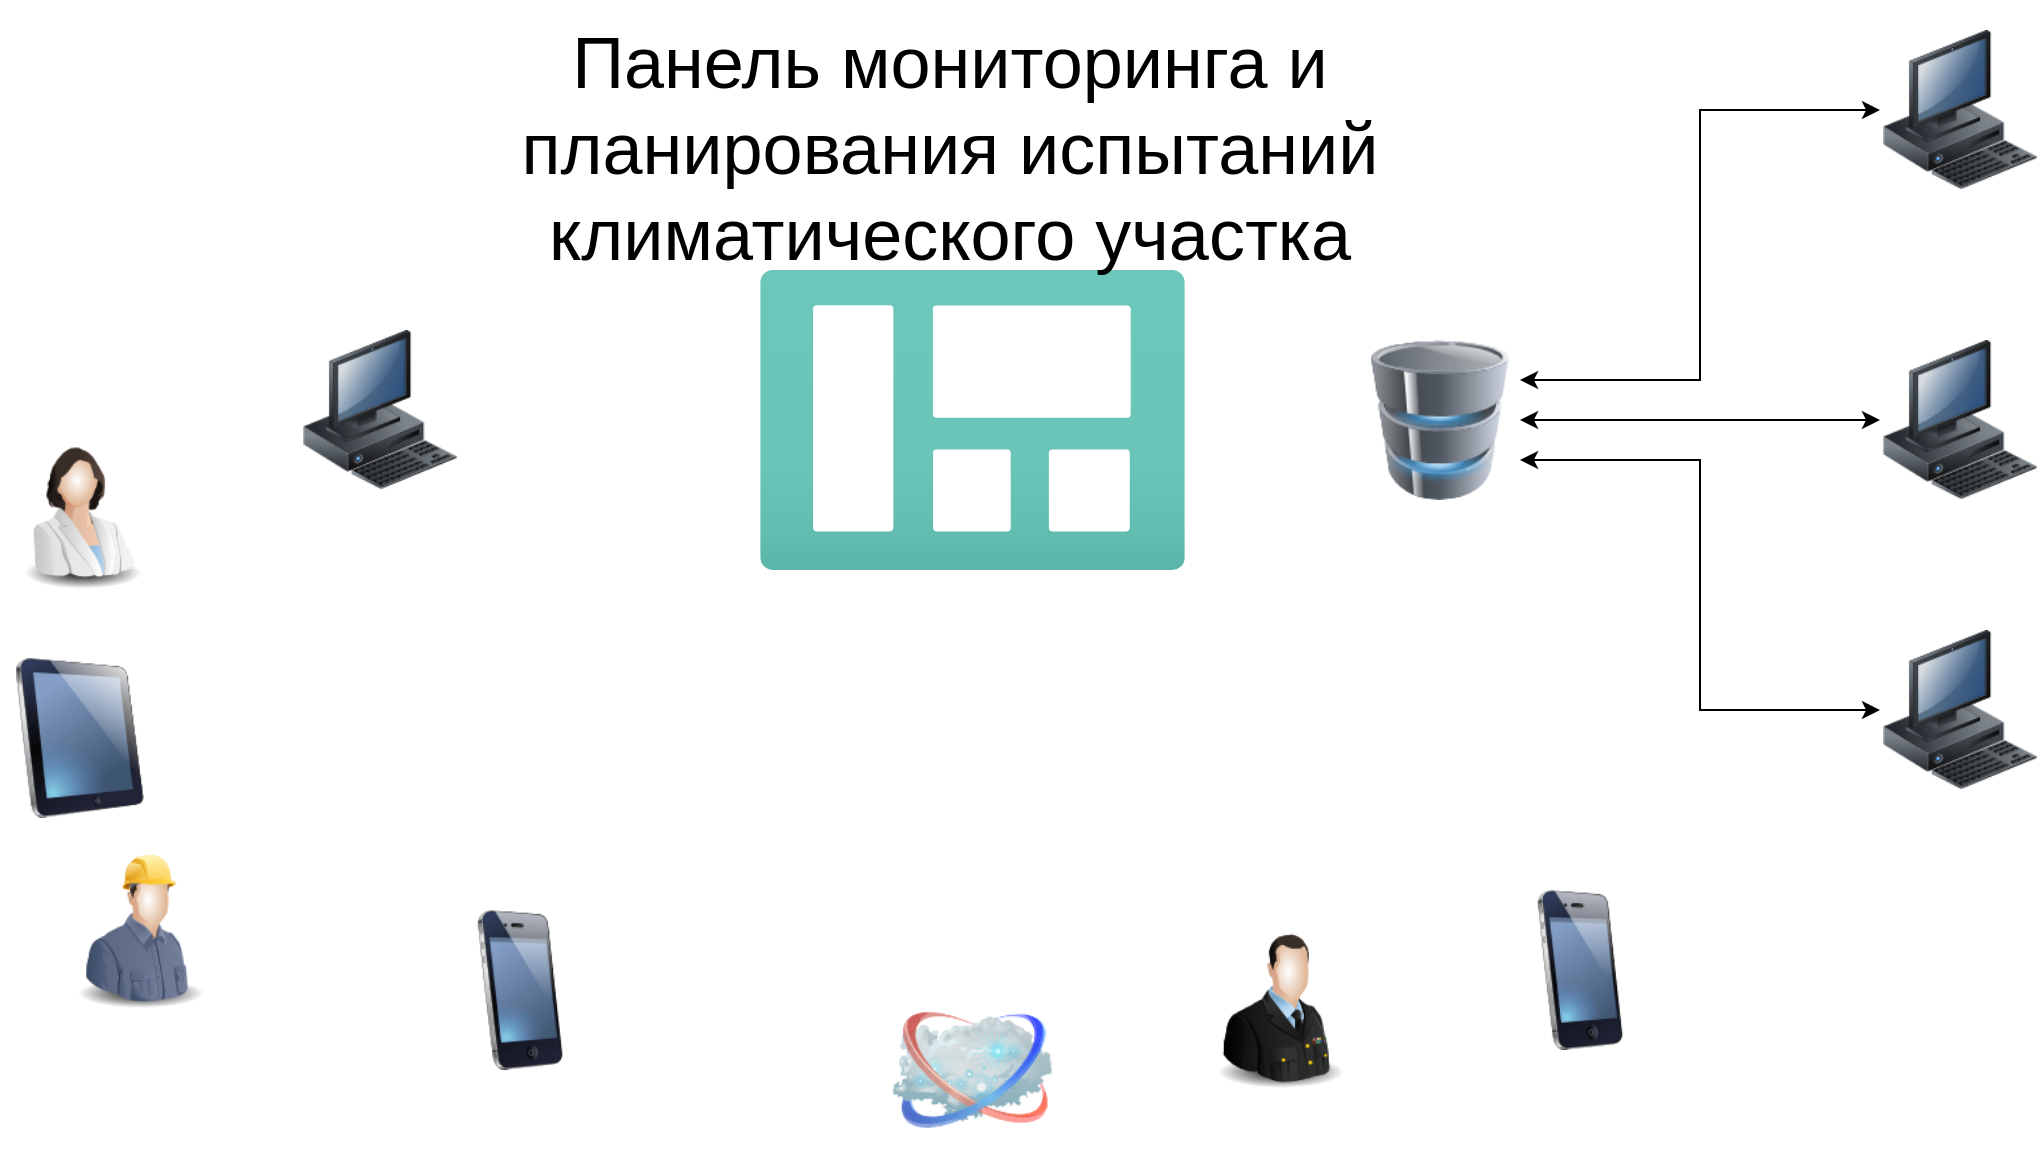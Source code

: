 <mxfile version="14.7.6" type="github">
  <diagram id="IMNbEbqrIpcsrLyuV6MN" name="Page-1">
    <mxGraphModel dx="1422" dy="795" grid="1" gridSize="10" guides="1" tooltips="1" connect="1" arrows="1" fold="1" page="1" pageScale="1" pageWidth="1169" pageHeight="827" math="0" shadow="0">
      <root>
        <mxCell id="0" />
        <mxCell id="1" parent="0" />
        <mxCell id="yDvGkLI96mo0AxkriHrv-1" value="" style="image;html=1;image=img/lib/clip_art/people/Construction_Worker_Man_128x128.png" vertex="1" parent="1">
          <mxGeometry x="120" y="430" width="80" height="80" as="geometry" />
        </mxCell>
        <mxCell id="yDvGkLI96mo0AxkriHrv-2" value="" style="image;html=1;image=img/lib/clip_art/people/Military_Officer_128x128.png" vertex="1" parent="1">
          <mxGeometry x="690" y="470" width="80" height="80" as="geometry" />
        </mxCell>
        <mxCell id="yDvGkLI96mo0AxkriHrv-3" value="" style="image;html=1;image=img/lib/clip_art/people/Scientist_Woman_128x128.png" vertex="1" parent="1">
          <mxGeometry x="90" y="220" width="80" height="80" as="geometry" />
        </mxCell>
        <mxCell id="yDvGkLI96mo0AxkriHrv-4" style="edgeStyle=orthogonalEdgeStyle;rounded=0;orthogonalLoop=1;jettySize=auto;html=1;exitX=1;exitY=0.25;exitDx=0;exitDy=0;entryX=0;entryY=0.5;entryDx=0;entryDy=0;startArrow=classic;startFill=1;" edge="1" parent="1" source="yDvGkLI96mo0AxkriHrv-7" target="yDvGkLI96mo0AxkriHrv-11">
          <mxGeometry relative="1" as="geometry" />
        </mxCell>
        <mxCell id="yDvGkLI96mo0AxkriHrv-5" style="edgeStyle=orthogonalEdgeStyle;rounded=0;orthogonalLoop=1;jettySize=auto;html=1;exitX=1;exitY=0.5;exitDx=0;exitDy=0;entryX=0;entryY=0.5;entryDx=0;entryDy=0;startArrow=classic;startFill=1;" edge="1" parent="1" source="yDvGkLI96mo0AxkriHrv-7" target="yDvGkLI96mo0AxkriHrv-12">
          <mxGeometry relative="1" as="geometry" />
        </mxCell>
        <mxCell id="yDvGkLI96mo0AxkriHrv-6" style="edgeStyle=orthogonalEdgeStyle;rounded=0;orthogonalLoop=1;jettySize=auto;html=1;exitX=1;exitY=0.75;exitDx=0;exitDy=0;entryX=0;entryY=0.5;entryDx=0;entryDy=0;startArrow=classic;startFill=1;" edge="1" parent="1" source="yDvGkLI96mo0AxkriHrv-7" target="yDvGkLI96mo0AxkriHrv-13">
          <mxGeometry relative="1" as="geometry" />
        </mxCell>
        <mxCell id="yDvGkLI96mo0AxkriHrv-7" value="" style="image;html=1;image=img/lib/clip_art/computers/Database_128x128.png" vertex="1" parent="1">
          <mxGeometry x="770" y="175" width="80" height="80" as="geometry" />
        </mxCell>
        <mxCell id="yDvGkLI96mo0AxkriHrv-8" value="" style="image;html=1;image=img/lib/clip_art/networking/Cloud_128x128.png" vertex="1" parent="1">
          <mxGeometry x="536.25" y="500" width="80" height="80" as="geometry" />
        </mxCell>
        <mxCell id="yDvGkLI96mo0AxkriHrv-9" value="" style="image;html=1;image=img/lib/clip_art/computers/iPad_128x128.png" vertex="1" parent="1">
          <mxGeometry x="90" y="334" width="80" height="80" as="geometry" />
        </mxCell>
        <mxCell id="yDvGkLI96mo0AxkriHrv-10" value="" style="image;html=1;image=img/lib/clip_art/computers/Workstation_128x128.png" vertex="1" parent="1">
          <mxGeometry x="240" y="170" width="80" height="80" as="geometry" />
        </mxCell>
        <mxCell id="yDvGkLI96mo0AxkriHrv-11" value="" style="image;html=1;image=img/lib/clip_art/computers/Workstation_128x128.png" vertex="1" parent="1">
          <mxGeometry x="1030" y="20" width="80" height="80" as="geometry" />
        </mxCell>
        <mxCell id="yDvGkLI96mo0AxkriHrv-12" value="" style="image;html=1;image=img/lib/clip_art/computers/Workstation_128x128.png" vertex="1" parent="1">
          <mxGeometry x="1030" y="175" width="80" height="80" as="geometry" />
        </mxCell>
        <mxCell id="yDvGkLI96mo0AxkriHrv-13" value="" style="image;html=1;image=img/lib/clip_art/computers/Workstation_128x128.png" vertex="1" parent="1">
          <mxGeometry x="1030" y="320" width="80" height="80" as="geometry" />
        </mxCell>
        <mxCell id="yDvGkLI96mo0AxkriHrv-14" value="" style="image;html=1;image=img/lib/clip_art/telecommunication/iPhone_128x128.png" vertex="1" parent="1">
          <mxGeometry x="840" y="450" width="80" height="80" as="geometry" />
        </mxCell>
        <mxCell id="yDvGkLI96mo0AxkriHrv-15" value="" style="image;html=1;image=img/lib/clip_art/telecommunication/iPhone_128x128.png" vertex="1" parent="1">
          <mxGeometry x="310" y="460" width="80" height="80" as="geometry" />
        </mxCell>
        <mxCell id="yDvGkLI96mo0AxkriHrv-16" value="" style="aspect=fixed;html=1;points=[];align=center;image;fontSize=12;image=img/lib/azure2/general/Dashboard.svg;" vertex="1" parent="1">
          <mxGeometry x="470" y="140" width="212.5" height="150" as="geometry" />
        </mxCell>
        <mxCell id="yDvGkLI96mo0AxkriHrv-17" value="Панель мониторинга и&#xa;планирования испытаний&#xa;климатического участка" style="text;resizable=0;autosize=1;align=center;verticalAlign=middle;points=[];fillColor=none;strokeColor=none;rounded=0;spacing=1;fontSize=36;fontFamily=Helvetica;" vertex="1" parent="1">
          <mxGeometry x="340" y="5" width="450" height="140" as="geometry" />
        </mxCell>
      </root>
    </mxGraphModel>
  </diagram>
</mxfile>
